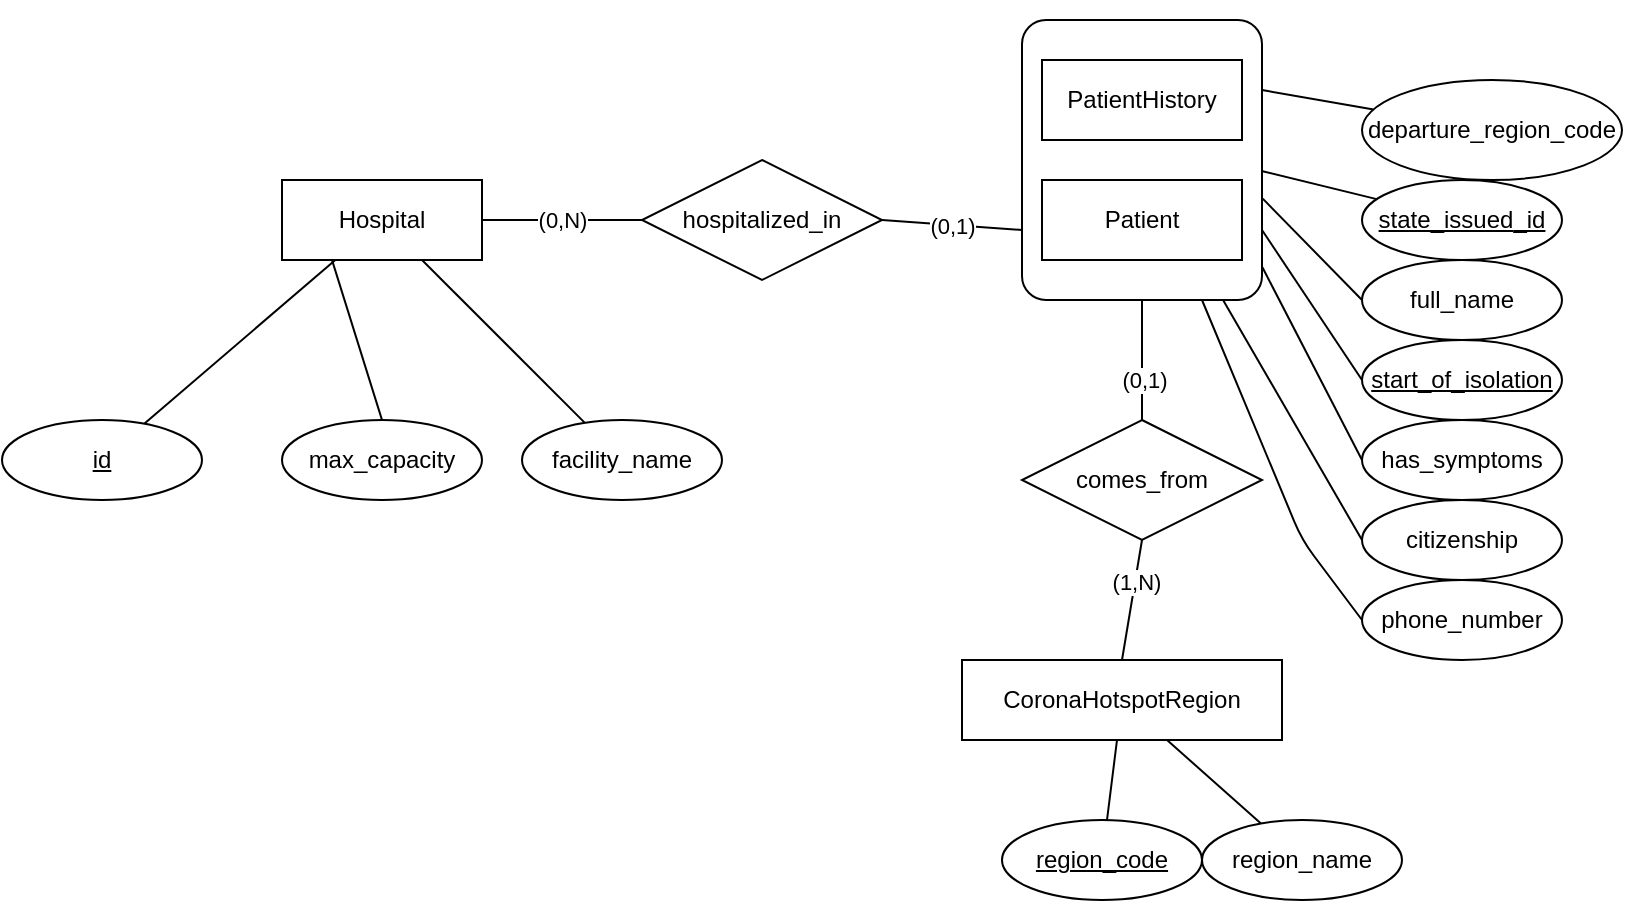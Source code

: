 <mxfile>
    <diagram id="mw894LFjRCCqBwrDU4rk" name="Page-1">
        <mxGraphModel dx="1309" dy="745" grid="1" gridSize="10" guides="1" tooltips="1" connect="1" arrows="1" fold="1" page="1" pageScale="1" pageWidth="850" pageHeight="1100" math="0" shadow="0">
            <root>
                <mxCell id="0"/>
                <mxCell id="1" parent="0"/>
                <mxCell id="3" value="CoronaHotspotRegion" style="whiteSpace=wrap;html=1;align=center;" parent="1" vertex="1">
                    <mxGeometry x="500" y="560" width="160" height="40" as="geometry"/>
                </mxCell>
                <mxCell id="4" value="Hospital" style="whiteSpace=wrap;html=1;align=center;" parent="1" vertex="1">
                    <mxGeometry x="160" y="320" width="100" height="40" as="geometry"/>
                </mxCell>
                <mxCell id="11" value="hospitalized_in" style="shape=rhombus;perimeter=rhombusPerimeter;whiteSpace=wrap;html=1;align=center;" vertex="1" parent="1">
                    <mxGeometry x="340" y="310" width="120" height="60" as="geometry"/>
                </mxCell>
                <mxCell id="16" value="" style="endArrow=none;html=1;rounded=0;exitX=1;exitY=0.5;exitDx=0;exitDy=0;entryX=0;entryY=0.5;entryDx=0;entryDy=0;" edge="1" parent="1" source="4" target="11">
                    <mxGeometry relative="1" as="geometry">
                        <mxPoint x="340" y="350" as="sourcePoint"/>
                        <mxPoint x="330" y="360" as="targetPoint"/>
                    </mxGeometry>
                </mxCell>
                <mxCell id="17" value="(0,N)" style="edgeLabel;html=1;align=center;verticalAlign=middle;resizable=0;points=[];" vertex="1" connectable="0" parent="16">
                    <mxGeometry x="0.206" y="2" relative="1" as="geometry">
                        <mxPoint x="-8" y="2" as="offset"/>
                    </mxGeometry>
                </mxCell>
                <mxCell id="20" value="" style="endArrow=none;html=1;rounded=0;exitX=1;exitY=0.5;exitDx=0;exitDy=0;entryX=0;entryY=0.75;entryDx=0;entryDy=0;" edge="1" parent="1" source="11" target="45">
                    <mxGeometry relative="1" as="geometry">
                        <mxPoint x="480" y="370" as="sourcePoint"/>
                        <mxPoint x="520" y="330" as="targetPoint"/>
                    </mxGeometry>
                </mxCell>
                <mxCell id="21" value="(0,1)" style="edgeLabel;html=1;align=center;verticalAlign=middle;resizable=0;points=[];" vertex="1" connectable="0" parent="20">
                    <mxGeometry x="0.206" y="2" relative="1" as="geometry">
                        <mxPoint x="-8" y="2" as="offset"/>
                    </mxGeometry>
                </mxCell>
                <mxCell id="22" value="comes_from" style="shape=rhombus;perimeter=rhombusPerimeter;whiteSpace=wrap;html=1;align=center;" vertex="1" parent="1">
                    <mxGeometry x="530" y="440" width="120" height="60" as="geometry"/>
                </mxCell>
                <mxCell id="23" value="" style="endArrow=none;html=1;rounded=0;entryX=0.5;entryY=1;entryDx=0;entryDy=0;exitX=0.5;exitY=0;exitDx=0;exitDy=0;" edge="1" parent="1" source="22" target="45">
                    <mxGeometry relative="1" as="geometry">
                        <mxPoint x="300" y="430" as="sourcePoint"/>
                        <mxPoint x="460" y="430" as="targetPoint"/>
                    </mxGeometry>
                </mxCell>
                <mxCell id="24" value="(0,1)" style="edgeLabel;html=1;align=center;verticalAlign=middle;resizable=0;points=[];" vertex="1" connectable="0" parent="23">
                    <mxGeometry x="-0.313" y="-1" relative="1" as="geometry">
                        <mxPoint as="offset"/>
                    </mxGeometry>
                </mxCell>
                <mxCell id="25" value="" style="endArrow=none;html=1;rounded=0;entryX=0.5;entryY=1;entryDx=0;entryDy=0;exitX=0.5;exitY=0;exitDx=0;exitDy=0;" edge="1" parent="1" source="3" target="22">
                    <mxGeometry relative="1" as="geometry">
                        <mxPoint x="420" y="490" as="sourcePoint"/>
                        <mxPoint x="580" y="490" as="targetPoint"/>
                    </mxGeometry>
                </mxCell>
                <mxCell id="26" value="(1,N)" style="edgeLabel;html=1;align=center;verticalAlign=middle;resizable=0;points=[];" vertex="1" connectable="0" parent="25">
                    <mxGeometry x="0.296" relative="1" as="geometry">
                        <mxPoint as="offset"/>
                    </mxGeometry>
                </mxCell>
                <mxCell id="28" style="edgeStyle=none;html=1;exitX=0.5;exitY=0;exitDx=0;exitDy=0;entryX=0.25;entryY=1;entryDx=0;entryDy=0;endArrow=none;endFill=0;" edge="1" parent="1" source="27" target="4">
                    <mxGeometry relative="1" as="geometry"/>
                </mxCell>
                <mxCell id="27" value="max_capacity" style="ellipse;whiteSpace=wrap;html=1;align=center;" vertex="1" parent="1">
                    <mxGeometry x="160" y="440" width="100" height="40" as="geometry"/>
                </mxCell>
                <mxCell id="39" value="" style="edgeStyle=none;html=1;endArrow=none;endFill=0;entryX=0.998;entryY=0.539;entryDx=0;entryDy=0;entryPerimeter=0;" edge="1" parent="1" source="29" target="45">
                    <mxGeometry relative="1" as="geometry"/>
                </mxCell>
                <mxCell id="29" value="&lt;u&gt;state_&lt;/u&gt;&lt;u&gt;issued&lt;/u&gt;&lt;u&gt;_id&lt;/u&gt;" style="ellipse;whiteSpace=wrap;html=1;align=center;" vertex="1" parent="1">
                    <mxGeometry x="700" y="320" width="100" height="40" as="geometry"/>
                </mxCell>
                <mxCell id="40" value="" style="edgeStyle=none;html=1;endArrow=none;endFill=0;entryX=1.003;entryY=0.638;entryDx=0;entryDy=0;exitX=0;exitY=0.5;exitDx=0;exitDy=0;entryPerimeter=0;" edge="1" parent="1" source="32" target="45">
                    <mxGeometry relative="1" as="geometry"/>
                </mxCell>
                <mxCell id="32" value="full_name" style="ellipse;whiteSpace=wrap;html=1;align=center;" vertex="1" parent="1">
                    <mxGeometry x="700" y="360" width="100" height="40" as="geometry"/>
                </mxCell>
                <mxCell id="41" style="edgeStyle=none;html=1;entryX=1;entryY=0.75;entryDx=0;entryDy=0;endArrow=none;endFill=0;exitX=0;exitY=0.5;exitDx=0;exitDy=0;" edge="1" parent="1" source="33" target="45">
                    <mxGeometry relative="1" as="geometry"/>
                </mxCell>
                <mxCell id="33" value="&lt;u&gt;start_of_isolation&lt;/u&gt;" style="ellipse;whiteSpace=wrap;html=1;align=center;" vertex="1" parent="1">
                    <mxGeometry x="700" y="400" width="100" height="40" as="geometry"/>
                </mxCell>
                <mxCell id="42" style="edgeStyle=none;html=1;endArrow=none;endFill=0;exitX=0;exitY=0.5;exitDx=0;exitDy=0;entryX=1.001;entryY=0.882;entryDx=0;entryDy=0;entryPerimeter=0;" edge="1" parent="1" source="35" target="45">
                    <mxGeometry relative="1" as="geometry">
                        <mxPoint x="650" y="380" as="targetPoint"/>
                    </mxGeometry>
                </mxCell>
                <mxCell id="35" value="has_symptoms" style="ellipse;whiteSpace=wrap;html=1;align=center;" vertex="1" parent="1">
                    <mxGeometry x="700" y="440" width="100" height="40" as="geometry"/>
                </mxCell>
                <mxCell id="43" style="edgeStyle=none;html=1;endArrow=none;endFill=0;exitX=0;exitY=0.5;exitDx=0;exitDy=0;" edge="1" parent="1" source="36" target="45">
                    <mxGeometry relative="1" as="geometry">
                        <mxPoint x="620" y="400" as="targetPoint"/>
                    </mxGeometry>
                </mxCell>
                <mxCell id="36" value=" citizenship" style="ellipse;whiteSpace=wrap;html=1;align=center;" vertex="1" parent="1">
                    <mxGeometry x="700" y="480" width="100" height="40" as="geometry"/>
                </mxCell>
                <mxCell id="46" value="" style="group" vertex="1" connectable="0" parent="1">
                    <mxGeometry x="530" y="230" width="120" height="150" as="geometry"/>
                </mxCell>
                <mxCell id="45" value="" style="rounded=1;arcSize=10;whiteSpace=wrap;html=1;align=center;" vertex="1" parent="46">
                    <mxGeometry y="10" width="120" height="140" as="geometry"/>
                </mxCell>
                <mxCell id="5" value="Patient" style="whiteSpace=wrap;html=1;align=center;" parent="46" vertex="1">
                    <mxGeometry x="10" y="90" width="100" height="40" as="geometry"/>
                </mxCell>
                <mxCell id="6" value="PatientHistory" style="whiteSpace=wrap;html=1;align=center;" parent="46" vertex="1">
                    <mxGeometry x="10" y="30" width="100" height="40" as="geometry"/>
                </mxCell>
                <mxCell id="48" value="" style="edgeStyle=none;html=1;endArrow=none;endFill=0;entryX=1;entryY=0.25;entryDx=0;entryDy=0;" edge="1" parent="1" source="47" target="45">
                    <mxGeometry relative="1" as="geometry"/>
                </mxCell>
                <mxCell id="47" value="departure_region_code" style="ellipse;whiteSpace=wrap;html=1;align=center;" vertex="1" parent="1">
                    <mxGeometry x="700" y="270" width="130" height="50" as="geometry"/>
                </mxCell>
                <mxCell id="52" value="" style="edgeStyle=none;html=1;endArrow=none;endFill=0;" edge="1" parent="1" source="49" target="3">
                    <mxGeometry relative="1" as="geometry"/>
                </mxCell>
                <mxCell id="49" value="&lt;u&gt;region_code&lt;/u&gt;" style="ellipse;whiteSpace=wrap;html=1;align=center;" vertex="1" parent="1">
                    <mxGeometry x="520" y="640" width="100" height="40" as="geometry"/>
                </mxCell>
                <mxCell id="54" value="" style="edgeStyle=none;html=1;endArrow=none;endFill=0;" edge="1" parent="1" source="53" target="3">
                    <mxGeometry relative="1" as="geometry"/>
                </mxCell>
                <mxCell id="53" value="region_name" style="ellipse;whiteSpace=wrap;html=1;align=center;" vertex="1" parent="1">
                    <mxGeometry x="620" y="640" width="100" height="40" as="geometry"/>
                </mxCell>
                <mxCell id="56" value="" style="edgeStyle=none;html=1;endArrow=none;endFill=0;" edge="1" parent="1" source="55" target="4">
                    <mxGeometry relative="1" as="geometry"/>
                </mxCell>
                <mxCell id="55" value="id" style="ellipse;whiteSpace=wrap;html=1;align=center;fontStyle=4;" vertex="1" parent="1">
                    <mxGeometry x="20" y="440" width="100" height="40" as="geometry"/>
                </mxCell>
                <mxCell id="58" value="" style="edgeStyle=none;html=1;endArrow=none;endFill=0;" edge="1" parent="1" source="57" target="4">
                    <mxGeometry relative="1" as="geometry"/>
                </mxCell>
                <mxCell id="57" value="facility_name" style="ellipse;whiteSpace=wrap;html=1;align=center;" vertex="1" parent="1">
                    <mxGeometry x="280" y="440" width="100" height="40" as="geometry"/>
                </mxCell>
                <mxCell id="60" value="" style="edgeStyle=none;html=1;endArrow=none;endFill=0;entryX=0.75;entryY=1;entryDx=0;entryDy=0;exitX=0;exitY=0.5;exitDx=0;exitDy=0;" edge="1" parent="1" source="59" target="45">
                    <mxGeometry relative="1" as="geometry">
                        <Array as="points">
                            <mxPoint x="670" y="500"/>
                        </Array>
                    </mxGeometry>
                </mxCell>
                <mxCell id="59" value=" phone_number" style="ellipse;whiteSpace=wrap;html=1;align=center;" vertex="1" parent="1">
                    <mxGeometry x="700" y="520" width="100" height="40" as="geometry"/>
                </mxCell>
            </root>
        </mxGraphModel>
    </diagram>
</mxfile>